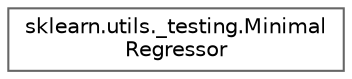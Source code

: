 digraph "Graphical Class Hierarchy"
{
 // LATEX_PDF_SIZE
  bgcolor="transparent";
  edge [fontname=Helvetica,fontsize=10,labelfontname=Helvetica,labelfontsize=10];
  node [fontname=Helvetica,fontsize=10,shape=box,height=0.2,width=0.4];
  rankdir="LR";
  Node0 [id="Node000000",label="sklearn.utils._testing.Minimal\lRegressor",height=0.2,width=0.4,color="grey40", fillcolor="white", style="filled",URL="$d7/d1e/classsklearn_1_1utils_1_1__testing_1_1MinimalRegressor.html",tooltip=" "];
}

